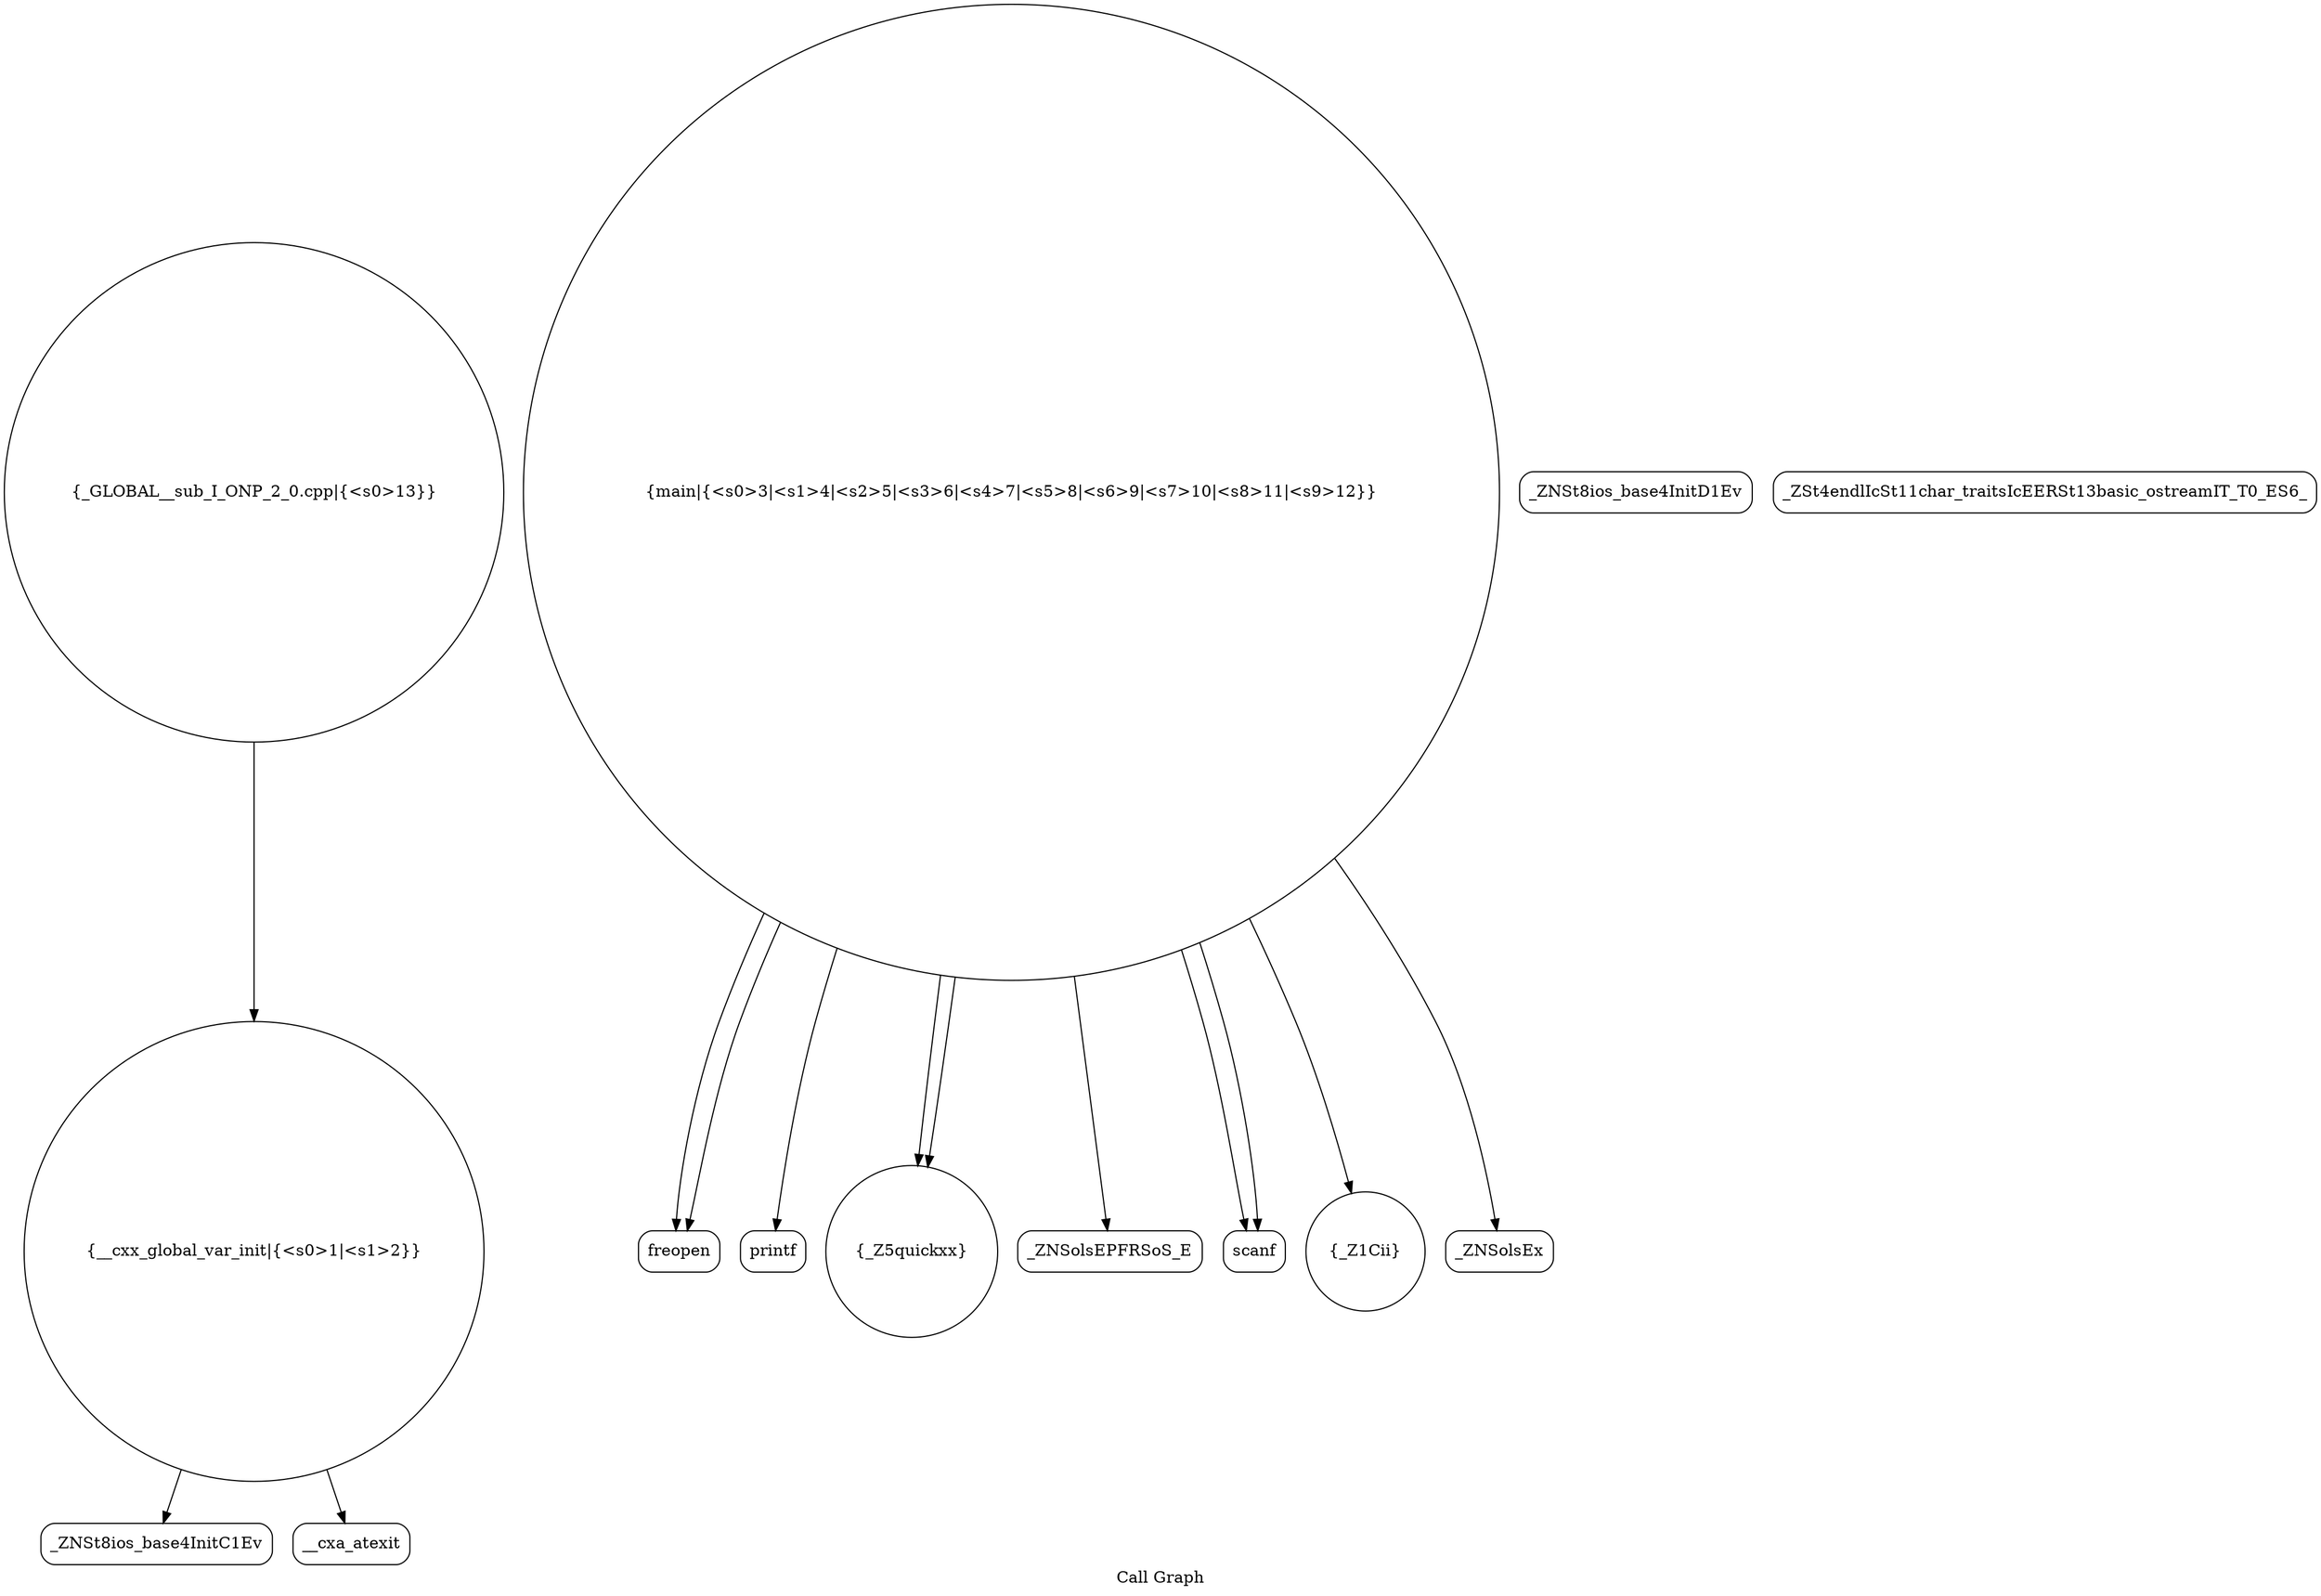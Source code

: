 digraph "Call Graph" {
	label="Call Graph";

	Node0x556cb7a4dff0 [shape=record,shape=circle,label="{__cxx_global_var_init|{<s0>1|<s1>2}}"];
	Node0x556cb7a4dff0:s0 -> Node0x556cb7a4e480[color=black];
	Node0x556cb7a4dff0:s1 -> Node0x556cb7a4e580[color=black];
	Node0x556cb7a4e780 [shape=record,shape=Mrecord,label="{freopen}"];
	Node0x556cb7a4e500 [shape=record,shape=Mrecord,label="{_ZNSt8ios_base4InitD1Ev}"];
	Node0x556cb7a4e880 [shape=record,shape=Mrecord,label="{printf}"];
	Node0x556cb7a4e600 [shape=record,shape=circle,label="{_Z5quickxx}"];
	Node0x556cb7a4e980 [shape=record,shape=Mrecord,label="{_ZNSolsEPFRSoS_E}"];
	Node0x556cb7a4e700 [shape=record,shape=circle,label="{main|{<s0>3|<s1>4|<s2>5|<s3>6|<s4>7|<s5>8|<s6>9|<s7>10|<s8>11|<s9>12}}"];
	Node0x556cb7a4e700:s0 -> Node0x556cb7a4e600[color=black];
	Node0x556cb7a4e700:s1 -> Node0x556cb7a4e780[color=black];
	Node0x556cb7a4e700:s2 -> Node0x556cb7a4e780[color=black];
	Node0x556cb7a4e700:s3 -> Node0x556cb7a4e800[color=black];
	Node0x556cb7a4e700:s4 -> Node0x556cb7a4e800[color=black];
	Node0x556cb7a4e700:s5 -> Node0x556cb7a4e680[color=black];
	Node0x556cb7a4e700:s6 -> Node0x556cb7a4e600[color=black];
	Node0x556cb7a4e700:s7 -> Node0x556cb7a4e880[color=black];
	Node0x556cb7a4e700:s8 -> Node0x556cb7a4e900[color=black];
	Node0x556cb7a4e700:s9 -> Node0x556cb7a4e980[color=black];
	Node0x556cb7a4ea80 [shape=record,shape=circle,label="{_GLOBAL__sub_I_ONP_2_0.cpp|{<s0>13}}"];
	Node0x556cb7a4ea80:s0 -> Node0x556cb7a4dff0[color=black];
	Node0x556cb7a4e480 [shape=record,shape=Mrecord,label="{_ZNSt8ios_base4InitC1Ev}"];
	Node0x556cb7a4e800 [shape=record,shape=Mrecord,label="{scanf}"];
	Node0x556cb7a4e580 [shape=record,shape=Mrecord,label="{__cxa_atexit}"];
	Node0x556cb7a4e900 [shape=record,shape=Mrecord,label="{_ZNSolsEx}"];
	Node0x556cb7a4e680 [shape=record,shape=circle,label="{_Z1Cii}"];
	Node0x556cb7a4ea00 [shape=record,shape=Mrecord,label="{_ZSt4endlIcSt11char_traitsIcEERSt13basic_ostreamIT_T0_ES6_}"];
}
